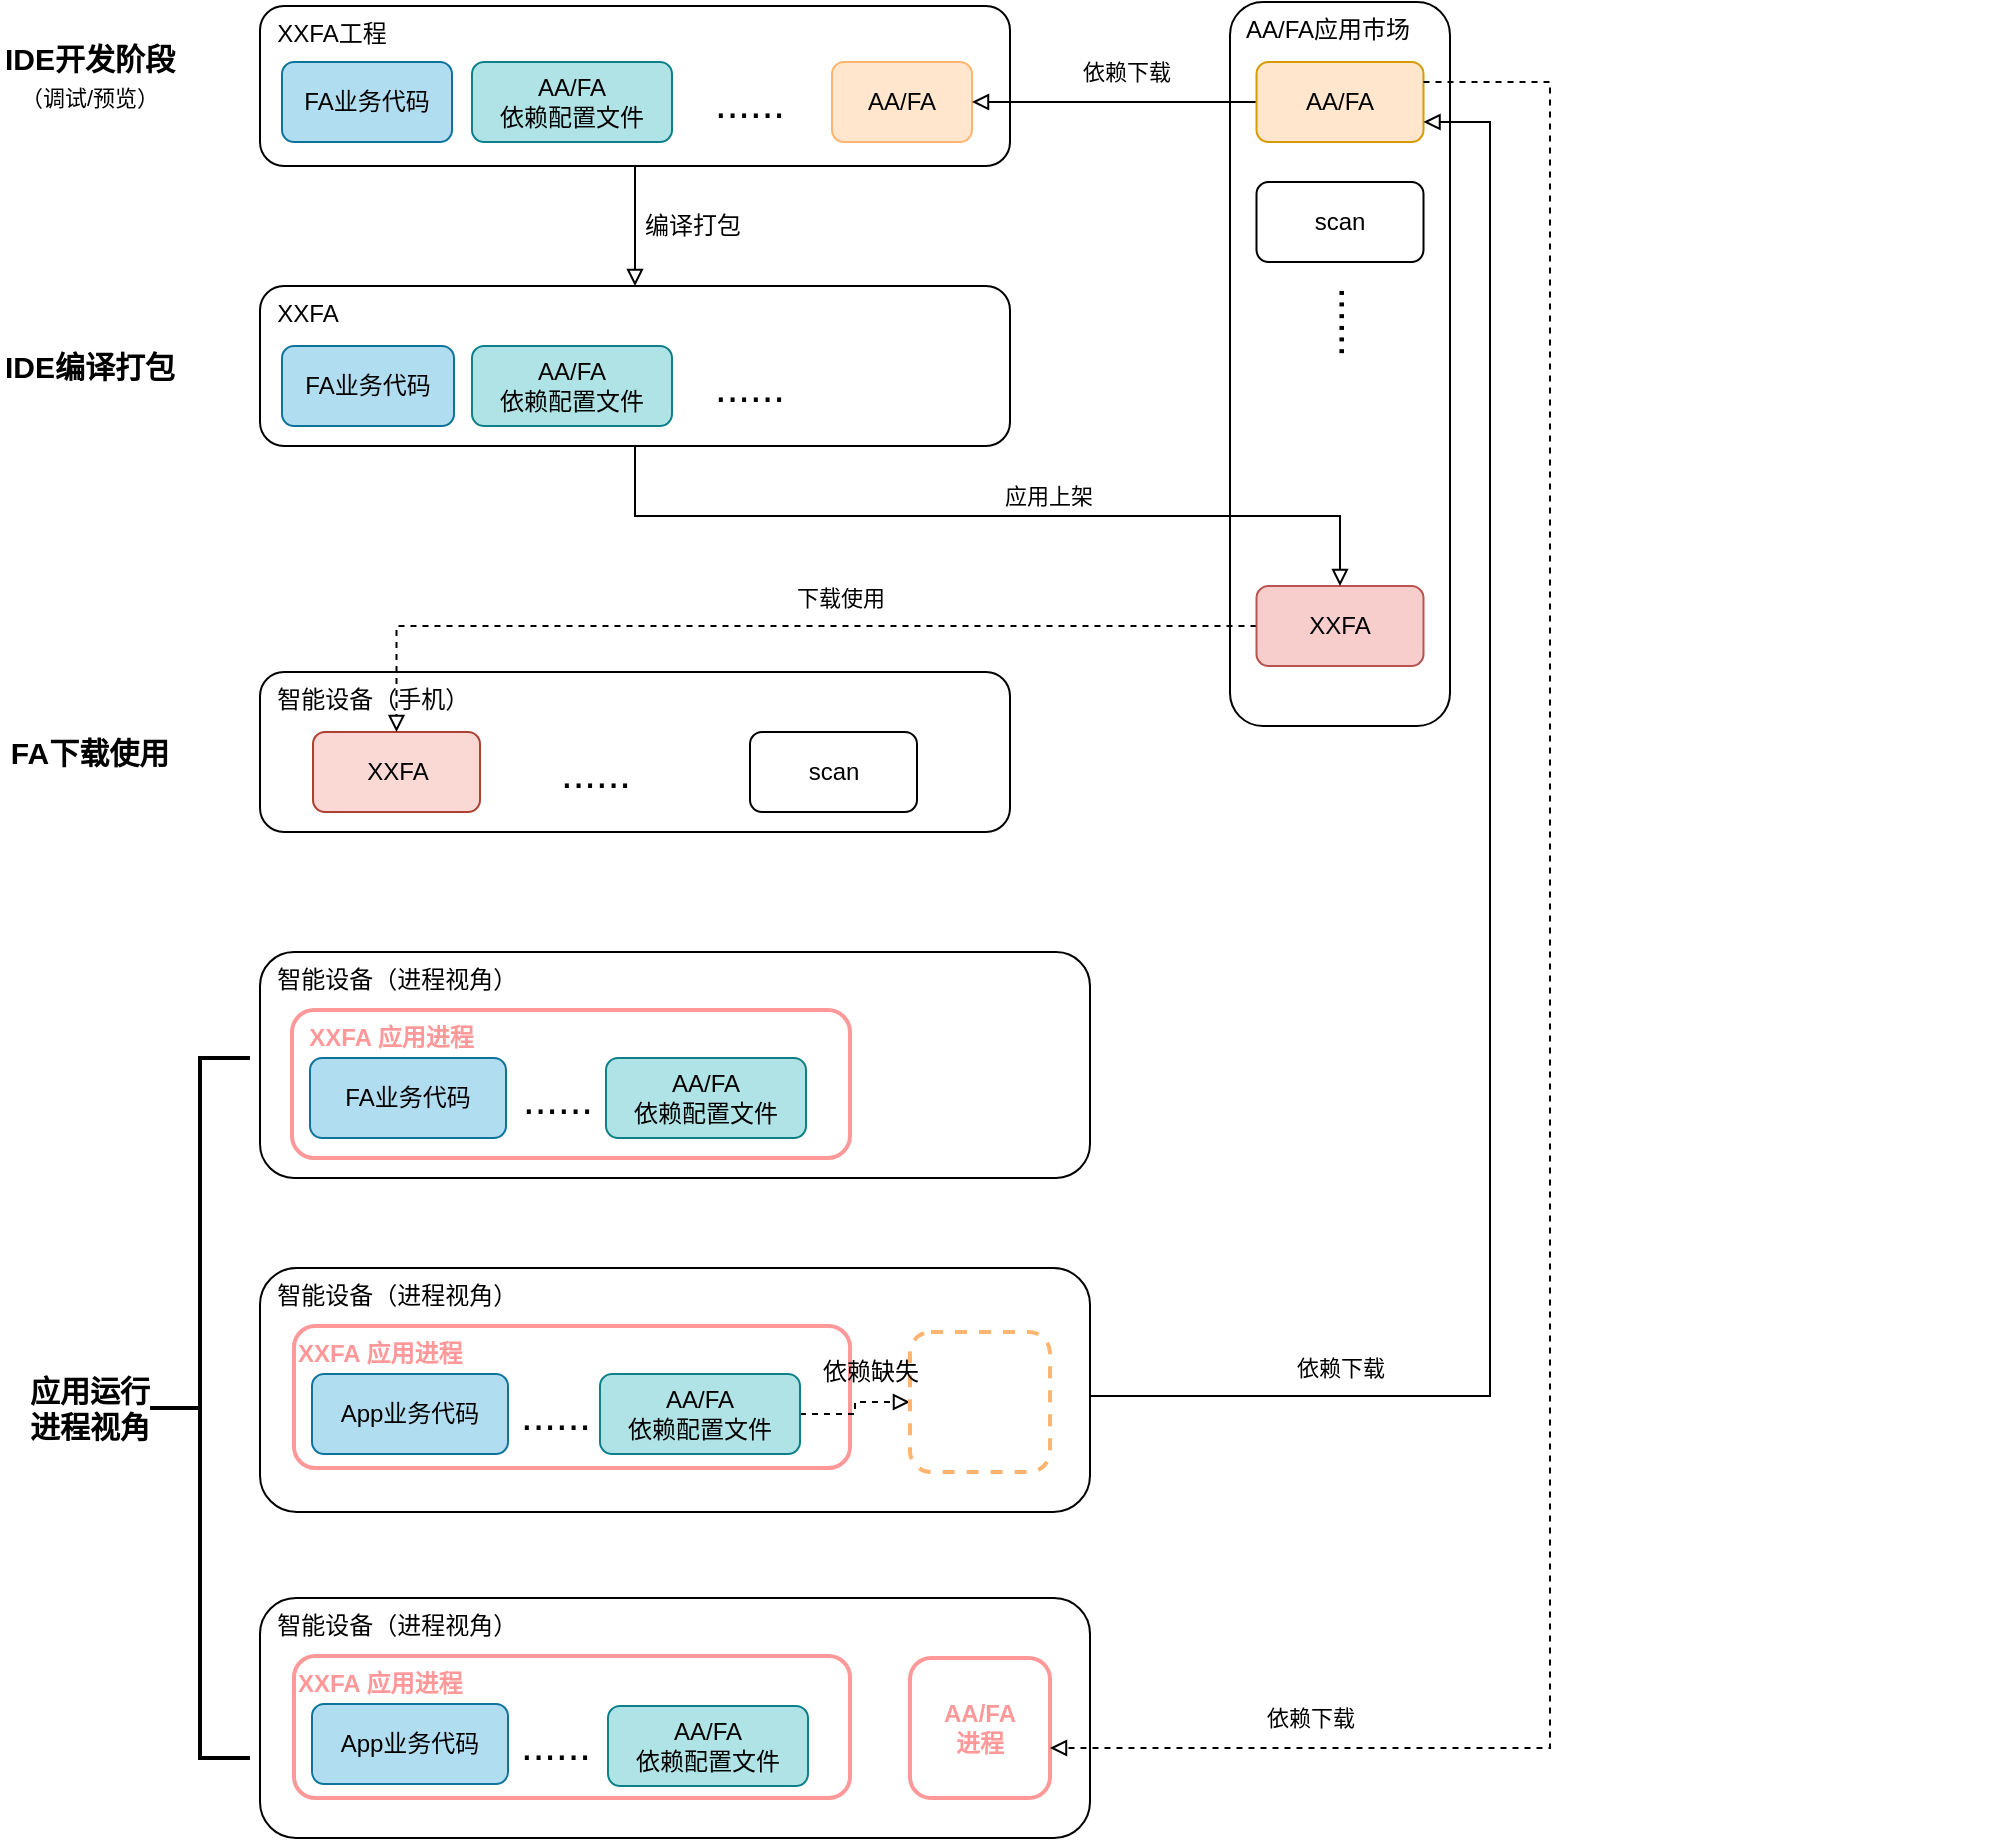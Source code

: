 <mxfile version="13.0.9" type="github">
  <diagram id="C5RBs43oDa-KdzZeNtuy" name="Page-1">
    <mxGraphModel dx="1422" dy="794" grid="1" gridSize="10" guides="1" tooltips="1" connect="1" arrows="1" fold="1" page="1" pageScale="1" pageWidth="827" pageHeight="1169" math="0" shadow="0">
      <root>
        <mxCell id="WIyWlLk6GJQsqaUBKTNV-0" />
        <mxCell id="WIyWlLk6GJQsqaUBKTNV-1" parent="WIyWlLk6GJQsqaUBKTNV-0" />
        <mxCell id="U6ba7_Z07eGMT3TW1Dq--61" value="&amp;nbsp; 智能设备（进程视角）" style="rounded=1;whiteSpace=wrap;html=1;fontSize=12;glass=0;strokeWidth=1;shadow=0;align=left;verticalAlign=top;" vertex="1" parent="WIyWlLk6GJQsqaUBKTNV-1">
          <mxGeometry x="142" y="755" width="415" height="122" as="geometry" />
        </mxCell>
        <mxCell id="U6ba7_Z07eGMT3TW1Dq--66" value="&lt;b&gt;&lt;font color=&quot;#ff9999&quot;&gt;XXFA 应用进程&lt;/font&gt;&lt;/b&gt;" style="rounded=1;whiteSpace=wrap;html=1;fillColor=none;gradientColor=none;fontSize=12;align=left;verticalAlign=top;strokeColor=#FF9999;strokeWidth=2;" vertex="1" parent="WIyWlLk6GJQsqaUBKTNV-1">
          <mxGeometry x="159" y="784" width="278" height="71" as="geometry" />
        </mxCell>
        <mxCell id="U6ba7_Z07eGMT3TW1Dq--31" value="&amp;nbsp; 智能设备（进程视角）" style="rounded=1;whiteSpace=wrap;html=1;fontSize=12;glass=0;strokeWidth=1;shadow=0;align=left;verticalAlign=top;" vertex="1" parent="WIyWlLk6GJQsqaUBKTNV-1">
          <mxGeometry x="142" y="597" width="415" height="113" as="geometry" />
        </mxCell>
        <mxCell id="U6ba7_Z07eGMT3TW1Dq--36" value="&lt;b&gt;&lt;font color=&quot;#ff9999&quot;&gt;&amp;nbsp; XXFA 应用进程&lt;/font&gt;&lt;/b&gt;" style="rounded=1;whiteSpace=wrap;html=1;fillColor=none;gradientColor=none;fontSize=12;align=left;verticalAlign=top;strokeColor=#FF9999;strokeWidth=2;" vertex="1" parent="WIyWlLk6GJQsqaUBKTNV-1">
          <mxGeometry x="158" y="626" width="279" height="74" as="geometry" />
        </mxCell>
        <mxCell id="U6ba7_Z07eGMT3TW1Dq--0" value="编译打包" style="edgeStyle=orthogonalEdgeStyle;rounded=0;orthogonalLoop=1;jettySize=auto;html=1;exitX=0.5;exitY=1;exitDx=0;exitDy=0;entryX=0.5;entryY=0;entryDx=0;entryDy=0;endArrow=block;endFill=0;fontSize=12;exitPerimeter=0;" edge="1" parent="WIyWlLk6GJQsqaUBKTNV-1" source="U6ba7_Z07eGMT3TW1Dq--1" target="U6ba7_Z07eGMT3TW1Dq--3">
          <mxGeometry y="28" relative="1" as="geometry">
            <Array as="points">
              <mxPoint x="330" y="234" />
              <mxPoint x="330" y="234" />
            </Array>
            <mxPoint as="offset" />
          </mxGeometry>
        </mxCell>
        <mxCell id="U6ba7_Z07eGMT3TW1Dq--1" value="&amp;nbsp; XXFA工程" style="rounded=1;whiteSpace=wrap;html=1;fontSize=12;glass=0;strokeWidth=1;shadow=0;align=left;verticalAlign=top;" vertex="1" parent="WIyWlLk6GJQsqaUBKTNV-1">
          <mxGeometry x="142" y="124" width="375" height="80" as="geometry" />
        </mxCell>
        <mxCell id="U6ba7_Z07eGMT3TW1Dq--3" value="&amp;nbsp; XXFA" style="rounded=1;whiteSpace=wrap;html=1;fontSize=12;glass=0;strokeWidth=1;shadow=0;align=left;verticalAlign=top;" vertex="1" parent="WIyWlLk6GJQsqaUBKTNV-1">
          <mxGeometry x="142" y="264" width="375" height="80" as="geometry" />
        </mxCell>
        <mxCell id="U6ba7_Z07eGMT3TW1Dq--7" value="&lt;font&gt;&lt;b&gt;IDE开发阶段&lt;/b&gt;&lt;br&gt;&lt;font style=&quot;font-size: 11px&quot;&gt;（调试/预览）&lt;/font&gt;&lt;br&gt;&lt;/font&gt;" style="text;html=1;strokeColor=none;fillColor=none;align=center;verticalAlign=middle;whiteSpace=wrap;rounded=0;fontSize=15;" vertex="1" parent="WIyWlLk6GJQsqaUBKTNV-1">
          <mxGeometry x="12" y="139" width="90" height="40" as="geometry" />
        </mxCell>
        <mxCell id="U6ba7_Z07eGMT3TW1Dq--8" value="FA业务代码" style="rounded=1;whiteSpace=wrap;html=1;align=center;fillColor=#b1ddf0;strokeColor=#10739e;" vertex="1" parent="WIyWlLk6GJQsqaUBKTNV-1">
          <mxGeometry x="153" y="152" width="85" height="40" as="geometry" />
        </mxCell>
        <mxCell id="U6ba7_Z07eGMT3TW1Dq--9" value="AA/FA&lt;br&gt;依赖配置文件" style="rounded=1;whiteSpace=wrap;html=1;align=center;fillColor=#b0e3e6;strokeColor=#0e8088;" vertex="1" parent="WIyWlLk6GJQsqaUBKTNV-1">
          <mxGeometry x="248" y="152" width="100" height="40" as="geometry" />
        </mxCell>
        <mxCell id="U6ba7_Z07eGMT3TW1Dq--10" value="AA/FA" style="rounded=1;whiteSpace=wrap;html=1;align=center;fillColor=#ffe6cc;strokeColor=#FFB570;" vertex="1" parent="WIyWlLk6GJQsqaUBKTNV-1">
          <mxGeometry x="428" y="152" width="70" height="40" as="geometry" />
        </mxCell>
        <mxCell id="U6ba7_Z07eGMT3TW1Dq--11" value="&lt;font style=&quot;font-size: 21px&quot;&gt;......&lt;/font&gt;" style="rounded=1;whiteSpace=wrap;html=1;align=center;fillColor=none;gradientColor=none;strokeColor=none;" vertex="1" parent="WIyWlLk6GJQsqaUBKTNV-1">
          <mxGeometry x="362" y="152" width="50" height="40" as="geometry" />
        </mxCell>
        <mxCell id="U6ba7_Z07eGMT3TW1Dq--12" value="FA业务代码" style="rounded=1;whiteSpace=wrap;html=1;align=center;fillColor=#b1ddf0;strokeColor=#10739e;" vertex="1" parent="WIyWlLk6GJQsqaUBKTNV-1">
          <mxGeometry x="153" y="294" width="86" height="40" as="geometry" />
        </mxCell>
        <mxCell id="U6ba7_Z07eGMT3TW1Dq--13" value="AA/FA&lt;br&gt;依赖配置文件" style="rounded=1;whiteSpace=wrap;html=1;align=center;fillColor=#b0e3e6;strokeColor=#0e8088;" vertex="1" parent="WIyWlLk6GJQsqaUBKTNV-1">
          <mxGeometry x="248" y="294" width="100" height="40" as="geometry" />
        </mxCell>
        <mxCell id="U6ba7_Z07eGMT3TW1Dq--14" value="&lt;font style=&quot;font-size: 21px&quot;&gt;......&lt;/font&gt;" style="rounded=1;whiteSpace=wrap;html=1;align=center;fillColor=none;gradientColor=none;strokeColor=none;" vertex="1" parent="WIyWlLk6GJQsqaUBKTNV-1">
          <mxGeometry x="362" y="294" width="50" height="40" as="geometry" />
        </mxCell>
        <mxCell id="U6ba7_Z07eGMT3TW1Dq--17" value="&amp;nbsp; AA/FA应用市场" style="rounded=1;whiteSpace=wrap;html=1;fontSize=12;glass=0;strokeWidth=1;shadow=0;align=left;verticalAlign=top;" vertex="1" parent="WIyWlLk6GJQsqaUBKTNV-1">
          <mxGeometry x="627" y="122" width="110" height="362" as="geometry" />
        </mxCell>
        <mxCell id="U6ba7_Z07eGMT3TW1Dq--45" style="edgeStyle=orthogonalEdgeStyle;rounded=0;orthogonalLoop=1;jettySize=auto;html=1;exitX=0;exitY=0.5;exitDx=0;exitDy=0;entryX=1;entryY=0.5;entryDx=0;entryDy=0;endArrow=block;endFill=0;" edge="1" parent="WIyWlLk6GJQsqaUBKTNV-1" source="U6ba7_Z07eGMT3TW1Dq--18" target="U6ba7_Z07eGMT3TW1Dq--10">
          <mxGeometry relative="1" as="geometry" />
        </mxCell>
        <mxCell id="U6ba7_Z07eGMT3TW1Dq--46" value="依赖下载" style="edgeLabel;html=1;align=center;verticalAlign=middle;resizable=0;points=[];" vertex="1" connectable="0" parent="U6ba7_Z07eGMT3TW1Dq--45">
          <mxGeometry x="-0.272" relative="1" as="geometry">
            <mxPoint x="-13.25" y="-15" as="offset" />
          </mxGeometry>
        </mxCell>
        <mxCell id="U6ba7_Z07eGMT3TW1Dq--18" value="AA/FA" style="rounded=1;whiteSpace=wrap;html=1;align=center;fillColor=#ffe6cc;strokeColor=#d79b00;" vertex="1" parent="WIyWlLk6GJQsqaUBKTNV-1">
          <mxGeometry x="640.25" y="152" width="83.5" height="40" as="geometry" />
        </mxCell>
        <mxCell id="U6ba7_Z07eGMT3TW1Dq--19" value="&lt;font style=&quot;font-size: 21px&quot;&gt;......&lt;/font&gt;" style="rounded=1;whiteSpace=wrap;html=1;align=center;fillColor=none;gradientColor=none;strokeColor=none;horizontal=0;verticalAlign=top;" vertex="1" parent="WIyWlLk6GJQsqaUBKTNV-1">
          <mxGeometry x="657" y="262" width="40" height="40" as="geometry" />
        </mxCell>
        <mxCell id="U6ba7_Z07eGMT3TW1Dq--20" value="scan" style="rounded=1;whiteSpace=wrap;html=1;align=center;" vertex="1" parent="WIyWlLk6GJQsqaUBKTNV-1">
          <mxGeometry x="640.25" y="212" width="83.5" height="40" as="geometry" />
        </mxCell>
        <mxCell id="U6ba7_Z07eGMT3TW1Dq--22" value="&lt;font style=&quot;font-size: 15px&quot;&gt;&lt;b&gt;IDE编译打包&lt;/b&gt;&lt;/font&gt;" style="text;html=1;strokeColor=none;fillColor=none;align=center;verticalAlign=middle;whiteSpace=wrap;rounded=0;fontSize=15;" vertex="1" parent="WIyWlLk6GJQsqaUBKTNV-1">
          <mxGeometry x="12" y="284" width="90" height="40" as="geometry" />
        </mxCell>
        <mxCell id="U6ba7_Z07eGMT3TW1Dq--25" value="&amp;nbsp; 智能设备（手机）" style="rounded=1;whiteSpace=wrap;html=1;fontSize=12;glass=0;strokeWidth=1;shadow=0;align=left;verticalAlign=top;" vertex="1" parent="WIyWlLk6GJQsqaUBKTNV-1">
          <mxGeometry x="142" y="457" width="375" height="80" as="geometry" />
        </mxCell>
        <mxCell id="U6ba7_Z07eGMT3TW1Dq--26" value="XXFA" style="rounded=1;whiteSpace=wrap;html=1;align=center;fillColor=#fad9d5;strokeColor=#ae4132;" vertex="1" parent="WIyWlLk6GJQsqaUBKTNV-1">
          <mxGeometry x="168.5" y="487" width="83.5" height="40" as="geometry" />
        </mxCell>
        <mxCell id="U6ba7_Z07eGMT3TW1Dq--27" value="&lt;font style=&quot;font-size: 21px&quot;&gt;......&lt;/font&gt;" style="rounded=1;whiteSpace=wrap;html=1;align=center;fillColor=none;gradientColor=none;strokeColor=none;" vertex="1" parent="WIyWlLk6GJQsqaUBKTNV-1">
          <mxGeometry x="285" y="487" width="50" height="40" as="geometry" />
        </mxCell>
        <mxCell id="U6ba7_Z07eGMT3TW1Dq--28" value="scan" style="rounded=1;whiteSpace=wrap;html=1;align=center;" vertex="1" parent="WIyWlLk6GJQsqaUBKTNV-1">
          <mxGeometry x="387" y="487" width="83.5" height="40" as="geometry" />
        </mxCell>
        <mxCell id="U6ba7_Z07eGMT3TW1Dq--30" value="&lt;b&gt;FA下载使用&lt;/b&gt;" style="text;html=1;strokeColor=none;fillColor=none;align=center;verticalAlign=middle;whiteSpace=wrap;rounded=0;fontSize=15;" vertex="1" parent="WIyWlLk6GJQsqaUBKTNV-1">
          <mxGeometry x="12" y="477" width="90" height="40" as="geometry" />
        </mxCell>
        <mxCell id="U6ba7_Z07eGMT3TW1Dq--32" value="FA业务代码" style="rounded=1;whiteSpace=wrap;html=1;align=center;fillColor=#b1ddf0;strokeColor=#10739e;" vertex="1" parent="WIyWlLk6GJQsqaUBKTNV-1">
          <mxGeometry x="167" y="650" width="98" height="40" as="geometry" />
        </mxCell>
        <mxCell id="U6ba7_Z07eGMT3TW1Dq--33" value="AA/FA&lt;br&gt;依赖配置文件" style="rounded=1;whiteSpace=wrap;html=1;align=center;fillColor=#b0e3e6;strokeColor=#0e8088;" vertex="1" parent="WIyWlLk6GJQsqaUBKTNV-1">
          <mxGeometry x="315" y="650" width="100" height="40" as="geometry" />
        </mxCell>
        <mxCell id="U6ba7_Z07eGMT3TW1Dq--35" value="&lt;font style=&quot;font-size: 21px&quot;&gt;......&lt;/font&gt;" style="rounded=1;whiteSpace=wrap;html=1;align=center;fillColor=none;gradientColor=none;strokeColor=none;" vertex="1" parent="WIyWlLk6GJQsqaUBKTNV-1">
          <mxGeometry x="266" y="650" width="50" height="40" as="geometry" />
        </mxCell>
        <mxCell id="U6ba7_Z07eGMT3TW1Dq--38" value="&lt;b&gt;应用运行&lt;br&gt;进程视角&lt;/b&gt;" style="text;html=1;strokeColor=none;fillColor=none;align=center;verticalAlign=middle;whiteSpace=wrap;rounded=0;fontSize=15;" vertex="1" parent="WIyWlLk6GJQsqaUBKTNV-1">
          <mxGeometry x="12" y="805" width="90" height="40" as="geometry" />
        </mxCell>
        <mxCell id="U6ba7_Z07eGMT3TW1Dq--58" style="edgeStyle=orthogonalEdgeStyle;rounded=0;orthogonalLoop=1;jettySize=auto;html=1;exitX=0;exitY=0.5;exitDx=0;exitDy=0;endArrow=block;endFill=0;dashed=1;" edge="1" parent="WIyWlLk6GJQsqaUBKTNV-1" source="U6ba7_Z07eGMT3TW1Dq--51" target="U6ba7_Z07eGMT3TW1Dq--26">
          <mxGeometry relative="1" as="geometry" />
        </mxCell>
        <mxCell id="U6ba7_Z07eGMT3TW1Dq--59" value="下载使用" style="edgeLabel;html=1;align=center;verticalAlign=middle;resizable=0;points=[];" vertex="1" connectable="0" parent="U6ba7_Z07eGMT3TW1Dq--58">
          <mxGeometry x="-0.141" y="1" relative="1" as="geometry">
            <mxPoint x="-1.25" y="-15" as="offset" />
          </mxGeometry>
        </mxCell>
        <mxCell id="U6ba7_Z07eGMT3TW1Dq--51" value="XXFA" style="rounded=1;whiteSpace=wrap;html=1;align=center;fillColor=#f8cecc;strokeColor=#b85450;" vertex="1" parent="WIyWlLk6GJQsqaUBKTNV-1">
          <mxGeometry x="640.25" y="414" width="83.5" height="40" as="geometry" />
        </mxCell>
        <mxCell id="U6ba7_Z07eGMT3TW1Dq--53" style="edgeStyle=orthogonalEdgeStyle;rounded=0;orthogonalLoop=1;jettySize=auto;html=1;exitX=0.5;exitY=1;exitDx=0;exitDy=0;entryX=0.5;entryY=0;entryDx=0;entryDy=0;endArrow=block;endFill=0;" edge="1" parent="WIyWlLk6GJQsqaUBKTNV-1" source="U6ba7_Z07eGMT3TW1Dq--3" target="U6ba7_Z07eGMT3TW1Dq--51">
          <mxGeometry relative="1" as="geometry" />
        </mxCell>
        <mxCell id="U6ba7_Z07eGMT3TW1Dq--54" value="应用上架" style="edgeLabel;html=1;align=center;verticalAlign=middle;resizable=0;points=[];" vertex="1" connectable="0" parent="U6ba7_Z07eGMT3TW1Dq--53">
          <mxGeometry x="0.14" relative="1" as="geometry">
            <mxPoint y="-10" as="offset" />
          </mxGeometry>
        </mxCell>
        <mxCell id="U6ba7_Z07eGMT3TW1Dq--62" value="App业务代码" style="rounded=1;whiteSpace=wrap;html=1;align=center;fillColor=#b1ddf0;strokeColor=#10739e;" vertex="1" parent="WIyWlLk6GJQsqaUBKTNV-1">
          <mxGeometry x="168" y="808" width="98" height="40" as="geometry" />
        </mxCell>
        <mxCell id="U6ba7_Z07eGMT3TW1Dq--100" style="edgeStyle=orthogonalEdgeStyle;rounded=0;orthogonalLoop=1;jettySize=auto;html=1;exitX=1;exitY=0.5;exitDx=0;exitDy=0;entryX=0;entryY=0.5;entryDx=0;entryDy=0;dashed=1;endArrow=block;endFill=0;" edge="1" parent="WIyWlLk6GJQsqaUBKTNV-1" source="U6ba7_Z07eGMT3TW1Dq--63" target="U6ba7_Z07eGMT3TW1Dq--71">
          <mxGeometry relative="1" as="geometry" />
        </mxCell>
        <mxCell id="U6ba7_Z07eGMT3TW1Dq--63" value="AA/FA&lt;br&gt;依赖配置文件" style="rounded=1;whiteSpace=wrap;html=1;align=center;fillColor=#b0e3e6;strokeColor=#0e8088;" vertex="1" parent="WIyWlLk6GJQsqaUBKTNV-1">
          <mxGeometry x="312" y="808" width="100" height="40" as="geometry" />
        </mxCell>
        <mxCell id="U6ba7_Z07eGMT3TW1Dq--71" value="" style="rounded=1;whiteSpace=wrap;html=1;fontSize=12;align=left;verticalAlign=middle;strokeWidth=2;dashed=1;strokeColor=#FFB570;" vertex="1" parent="WIyWlLk6GJQsqaUBKTNV-1">
          <mxGeometry x="467" y="787" width="70" height="70" as="geometry" />
        </mxCell>
        <mxCell id="U6ba7_Z07eGMT3TW1Dq--75" value="&amp;nbsp; 智能设备（进程视角）" style="rounded=1;whiteSpace=wrap;html=1;fontSize=12;glass=0;strokeWidth=1;shadow=0;align=left;verticalAlign=top;" vertex="1" parent="WIyWlLk6GJQsqaUBKTNV-1">
          <mxGeometry x="142" y="920" width="415" height="120" as="geometry" />
        </mxCell>
        <mxCell id="U6ba7_Z07eGMT3TW1Dq--76" value="&lt;b&gt;&lt;font color=&quot;#ff9999&quot;&gt;XXFA 应用进程&lt;/font&gt;&lt;/b&gt;" style="rounded=1;whiteSpace=wrap;html=1;fillColor=none;gradientColor=none;fontSize=12;align=left;verticalAlign=top;strokeColor=#FF9999;strokeWidth=2;" vertex="1" parent="WIyWlLk6GJQsqaUBKTNV-1">
          <mxGeometry x="159" y="949" width="278" height="71" as="geometry" />
        </mxCell>
        <mxCell id="U6ba7_Z07eGMT3TW1Dq--77" value="App业务代码" style="rounded=1;whiteSpace=wrap;html=1;align=center;fillColor=#b1ddf0;strokeColor=#10739e;" vertex="1" parent="WIyWlLk6GJQsqaUBKTNV-1">
          <mxGeometry x="168" y="973" width="98" height="40" as="geometry" />
        </mxCell>
        <mxCell id="U6ba7_Z07eGMT3TW1Dq--78" value="AA/FA&lt;br&gt;依赖配置文件" style="rounded=1;whiteSpace=wrap;html=1;align=center;fillColor=#b0e3e6;strokeColor=#0e8088;" vertex="1" parent="WIyWlLk6GJQsqaUBKTNV-1">
          <mxGeometry x="316" y="974" width="100" height="40" as="geometry" />
        </mxCell>
        <mxCell id="U6ba7_Z07eGMT3TW1Dq--79" value="&lt;font style=&quot;font-size: 21px&quot;&gt;......&lt;/font&gt;" style="rounded=1;whiteSpace=wrap;html=1;align=center;fillColor=none;gradientColor=none;strokeColor=none;" vertex="1" parent="WIyWlLk6GJQsqaUBKTNV-1">
          <mxGeometry x="265" y="973" width="50" height="40" as="geometry" />
        </mxCell>
        <mxCell id="U6ba7_Z07eGMT3TW1Dq--82" value="&lt;font color=&quot;#ff9999&quot;&gt;&lt;b&gt;AA/FA&lt;br&gt;进程&lt;/b&gt;&lt;/font&gt;" style="rounded=1;whiteSpace=wrap;html=1;fillColor=#FFFFFF;fontSize=12;align=center;verticalAlign=middle;strokeColor=#FF9999;strokeWidth=2;" vertex="1" parent="WIyWlLk6GJQsqaUBKTNV-1">
          <mxGeometry x="467" y="950" width="70" height="70" as="geometry" />
        </mxCell>
        <mxCell id="U6ba7_Z07eGMT3TW1Dq--84" style="edgeStyle=orthogonalEdgeStyle;rounded=0;orthogonalLoop=1;jettySize=auto;html=1;exitX=1;exitY=0.5;exitDx=0;exitDy=0;entryX=1;entryY=0.75;entryDx=0;entryDy=0;endArrow=block;endFill=0;" edge="1" parent="WIyWlLk6GJQsqaUBKTNV-1" source="U6ba7_Z07eGMT3TW1Dq--61" target="U6ba7_Z07eGMT3TW1Dq--18">
          <mxGeometry relative="1" as="geometry">
            <Array as="points">
              <mxPoint x="757" y="819" />
              <mxPoint x="757" y="182" />
            </Array>
          </mxGeometry>
        </mxCell>
        <mxCell id="U6ba7_Z07eGMT3TW1Dq--85" value="依赖下载" style="edgeLabel;html=1;align=center;verticalAlign=middle;resizable=0;points=[];" vertex="1" connectable="0" parent="U6ba7_Z07eGMT3TW1Dq--84">
          <mxGeometry x="-0.696" relative="1" as="geometry">
            <mxPoint x="-5" y="-14" as="offset" />
          </mxGeometry>
        </mxCell>
        <mxCell id="U6ba7_Z07eGMT3TW1Dq--86" value="依赖下载" style="edgeStyle=orthogonalEdgeStyle;rounded=0;orthogonalLoop=1;jettySize=auto;html=1;exitX=1;exitY=0.25;exitDx=0;exitDy=0;endArrow=block;endFill=0;dashed=1;" edge="1" parent="WIyWlLk6GJQsqaUBKTNV-1" source="U6ba7_Z07eGMT3TW1Dq--18">
          <mxGeometry x="0.773" y="-15" relative="1" as="geometry">
            <mxPoint x="537" y="995" as="targetPoint" />
            <Array as="points">
              <mxPoint x="787" y="162" />
              <mxPoint x="787" y="995" />
            </Array>
            <mxPoint as="offset" />
          </mxGeometry>
        </mxCell>
        <mxCell id="U6ba7_Z07eGMT3TW1Dq--87" value="" style="strokeWidth=2;html=1;shape=mxgraph.flowchart.annotation_2;align=left;labelPosition=right;pointerEvents=1;fillColor=#FFFFFF;" vertex="1" parent="WIyWlLk6GJQsqaUBKTNV-1">
          <mxGeometry x="87" y="650" width="50" height="350" as="geometry" />
        </mxCell>
        <mxCell id="U6ba7_Z07eGMT3TW1Dq--90" value="&lt;font style=&quot;font-size: 21px&quot;&gt;......&lt;/font&gt;" style="rounded=1;whiteSpace=wrap;html=1;align=center;fillColor=none;gradientColor=none;strokeColor=none;" vertex="1" parent="WIyWlLk6GJQsqaUBKTNV-1">
          <mxGeometry x="265" y="808" width="50" height="40" as="geometry" />
        </mxCell>
        <mxCell id="U6ba7_Z07eGMT3TW1Dq--92" value="&lt;span style=&quot;color: rgba(0 , 0 , 0 , 0) ; font-family: monospace ; font-size: 0px&quot;&gt;依赖&lt;/span&gt;" style="text;html=1;align=center;verticalAlign=middle;resizable=0;points=[];autosize=1;" vertex="1" parent="WIyWlLk6GJQsqaUBKTNV-1">
          <mxGeometry x="995" y="964" width="20" height="20" as="geometry" />
        </mxCell>
        <mxCell id="U6ba7_Z07eGMT3TW1Dq--95" value="依赖缺失" style="text;html=1;align=center;verticalAlign=middle;resizable=0;points=[];autosize=1;" vertex="1" parent="WIyWlLk6GJQsqaUBKTNV-1">
          <mxGeometry x="417" y="797" width="60" height="20" as="geometry" />
        </mxCell>
      </root>
    </mxGraphModel>
  </diagram>
</mxfile>
